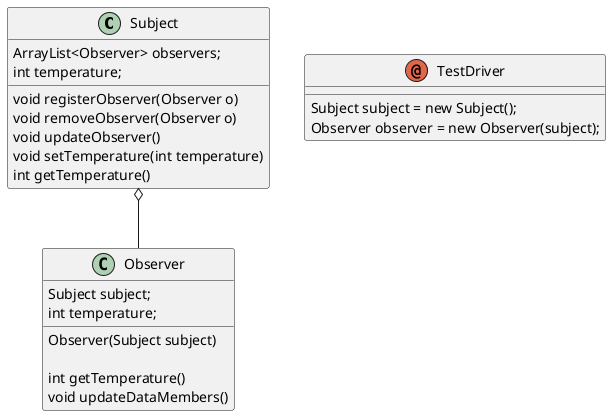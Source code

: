 @startuml uml

Subject o-- Observer
class Subject {
    ArrayList<Observer> observers;
    int temperature;

    void registerObserver(Observer o)
    void removeObserver(Observer o)
    void updateObserver()    
    void setTemperature(int temperature)
    int getTemperature()
}

class Observer {
    Subject subject;
    int temperature;

    Observer(Subject subject)

    int getTemperature()
    void updateDataMembers()
}

annotation TestDriver {
    Subject subject = new Subject();
    Observer observer = new Observer(subject);
}

@enduml